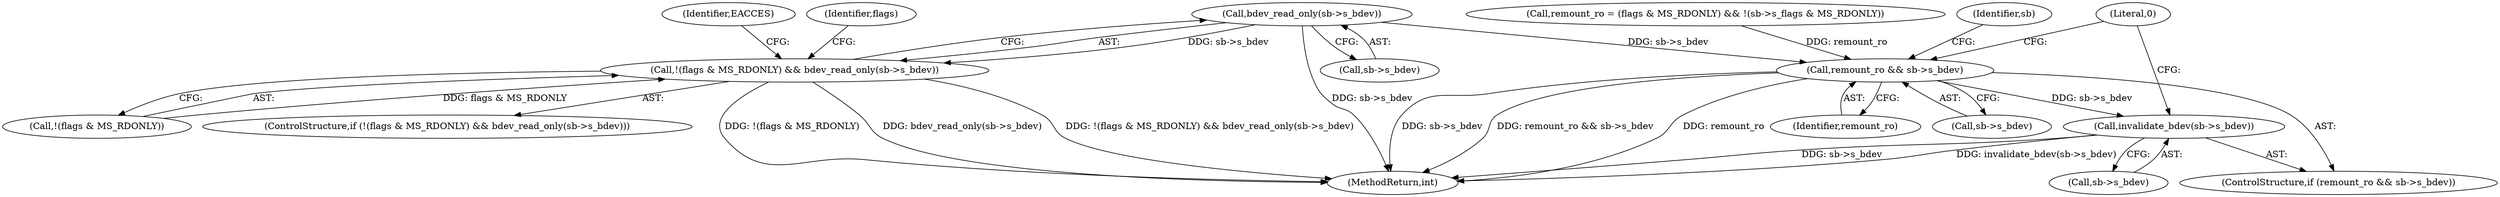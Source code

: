 digraph "0_linux_eee5cc2702929fd41cce28058dc6d6717f723f87_12@API" {
"1000129" [label="(Call,bdev_read_only(sb->s_bdev))"];
"1000124" [label="(Call,!(flags & MS_RDONLY) && bdev_read_only(sb->s_bdev))"];
"1000230" [label="(Call,remount_ro && sb->s_bdev)"];
"1000235" [label="(Call,invalidate_bdev(sb->s_bdev))"];
"1000129" [label="(Call,bdev_read_only(sb->s_bdev))"];
"1000135" [label="(Identifier,EACCES)"];
"1000146" [label="(Call,remount_ro = (flags & MS_RDONLY) && !(sb->s_flags & MS_RDONLY))"];
"1000130" [label="(Call,sb->s_bdev)"];
"1000124" [label="(Call,!(flags & MS_RDONLY) && bdev_read_only(sb->s_bdev))"];
"1000237" [label="(Identifier,sb)"];
"1000125" [label="(Call,!(flags & MS_RDONLY))"];
"1000229" [label="(ControlStructure,if (remount_ro && sb->s_bdev))"];
"1000235" [label="(Call,invalidate_bdev(sb->s_bdev))"];
"1000123" [label="(ControlStructure,if (!(flags & MS_RDONLY) && bdev_read_only(sb->s_bdev)))"];
"1000249" [label="(MethodReturn,int)"];
"1000236" [label="(Call,sb->s_bdev)"];
"1000240" [label="(Literal,0)"];
"1000232" [label="(Call,sb->s_bdev)"];
"1000230" [label="(Call,remount_ro && sb->s_bdev)"];
"1000231" [label="(Identifier,remount_ro)"];
"1000138" [label="(Identifier,flags)"];
"1000129" -> "1000124"  [label="AST: "];
"1000129" -> "1000130"  [label="CFG: "];
"1000130" -> "1000129"  [label="AST: "];
"1000124" -> "1000129"  [label="CFG: "];
"1000129" -> "1000249"  [label="DDG: sb->s_bdev"];
"1000129" -> "1000124"  [label="DDG: sb->s_bdev"];
"1000129" -> "1000230"  [label="DDG: sb->s_bdev"];
"1000124" -> "1000123"  [label="AST: "];
"1000124" -> "1000125"  [label="CFG: "];
"1000125" -> "1000124"  [label="AST: "];
"1000135" -> "1000124"  [label="CFG: "];
"1000138" -> "1000124"  [label="CFG: "];
"1000124" -> "1000249"  [label="DDG: !(flags & MS_RDONLY)"];
"1000124" -> "1000249"  [label="DDG: bdev_read_only(sb->s_bdev)"];
"1000124" -> "1000249"  [label="DDG: !(flags & MS_RDONLY) && bdev_read_only(sb->s_bdev)"];
"1000125" -> "1000124"  [label="DDG: flags & MS_RDONLY"];
"1000230" -> "1000229"  [label="AST: "];
"1000230" -> "1000231"  [label="CFG: "];
"1000230" -> "1000232"  [label="CFG: "];
"1000231" -> "1000230"  [label="AST: "];
"1000232" -> "1000230"  [label="AST: "];
"1000237" -> "1000230"  [label="CFG: "];
"1000240" -> "1000230"  [label="CFG: "];
"1000230" -> "1000249"  [label="DDG: remount_ro"];
"1000230" -> "1000249"  [label="DDG: sb->s_bdev"];
"1000230" -> "1000249"  [label="DDG: remount_ro && sb->s_bdev"];
"1000146" -> "1000230"  [label="DDG: remount_ro"];
"1000230" -> "1000235"  [label="DDG: sb->s_bdev"];
"1000235" -> "1000229"  [label="AST: "];
"1000235" -> "1000236"  [label="CFG: "];
"1000236" -> "1000235"  [label="AST: "];
"1000240" -> "1000235"  [label="CFG: "];
"1000235" -> "1000249"  [label="DDG: sb->s_bdev"];
"1000235" -> "1000249"  [label="DDG: invalidate_bdev(sb->s_bdev)"];
}

